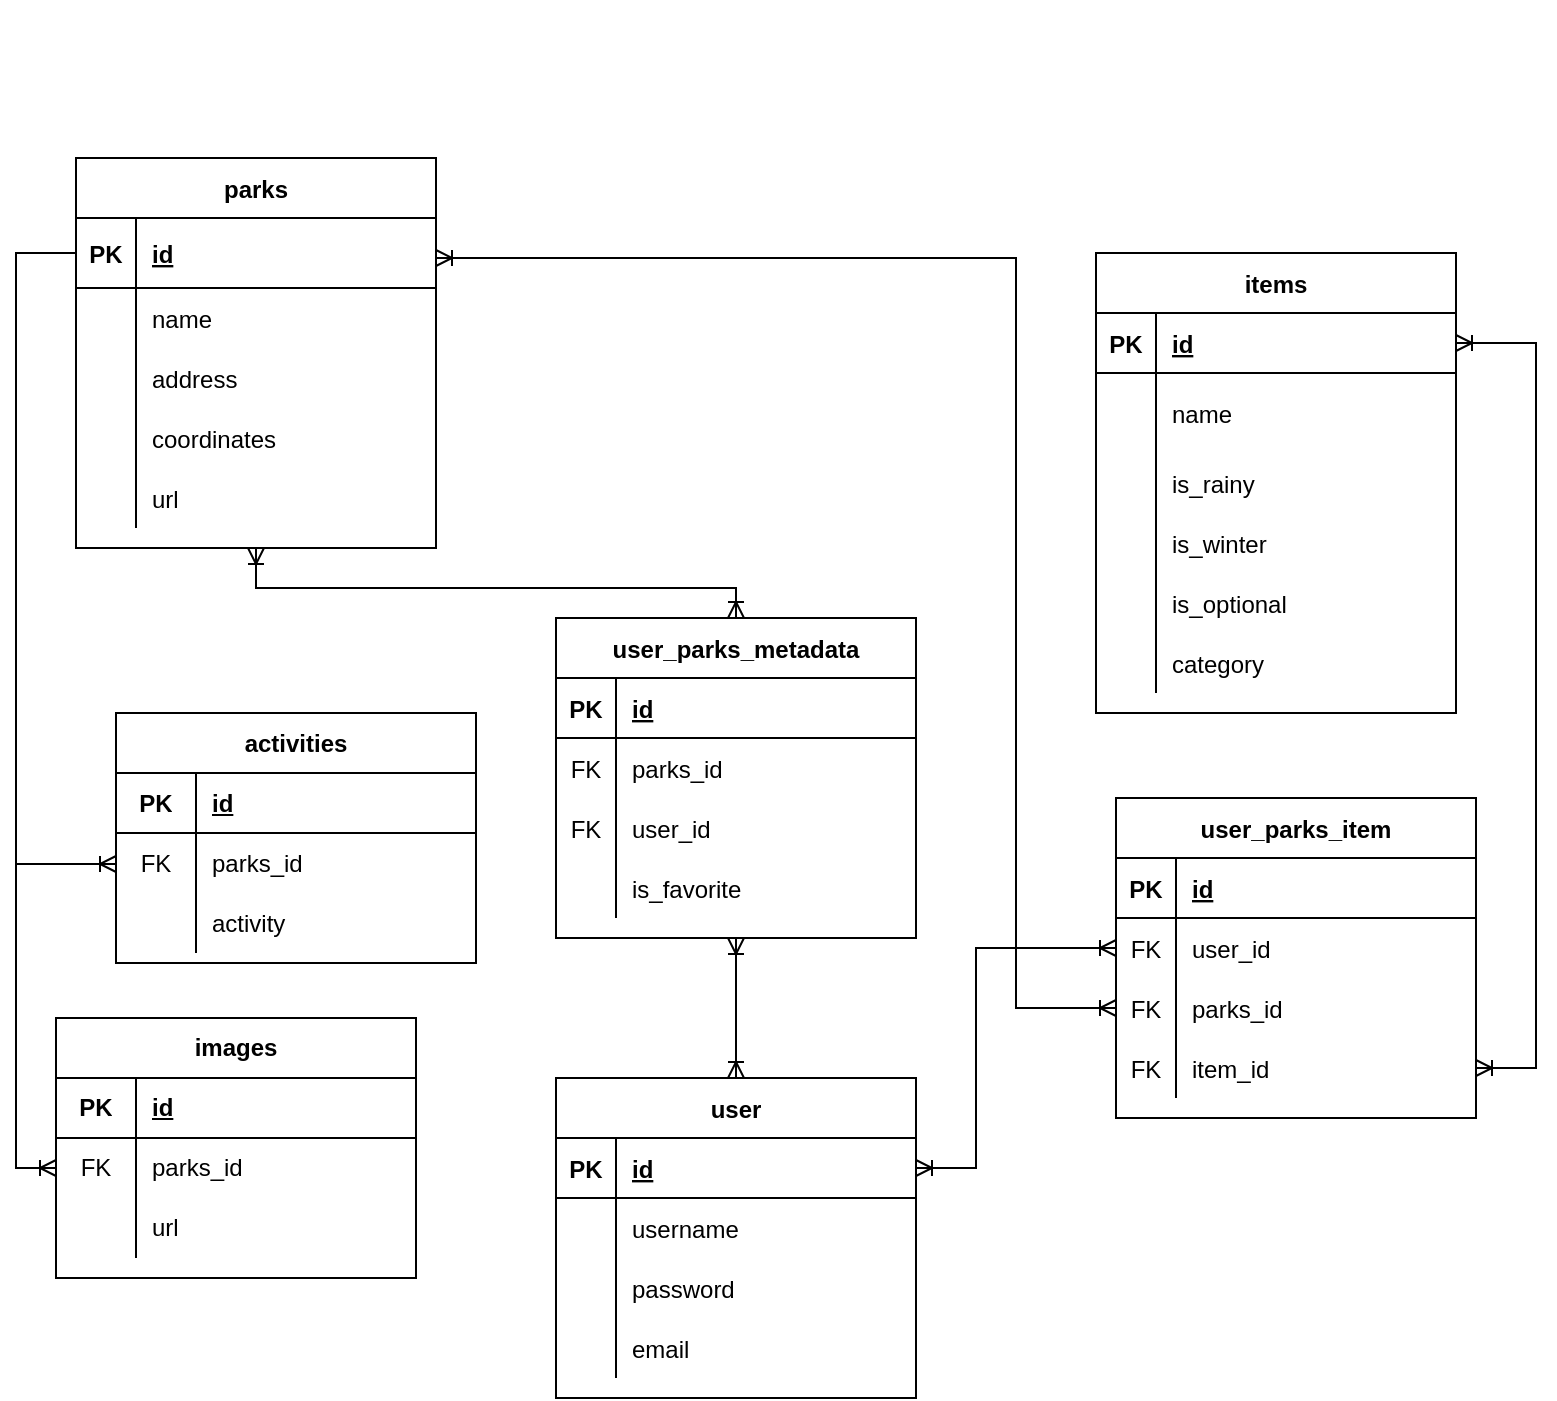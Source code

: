 <mxfile version="13.8.8" type="github">
  <diagram id="12GGfNeHhPVIMD7gljwy" name="Page-1">
    <mxGraphModel dx="830" dy="639" grid="1" gridSize="10" guides="1" tooltips="1" connect="1" arrows="1" fold="1" page="1" pageScale="1" pageWidth="850" pageHeight="1100" math="0" shadow="0">
      <root>
        <mxCell id="0" />
        <mxCell id="1" parent="0" />
        <mxCell id="UNrpaoLpogAdEHULCdWn-1" value="items" style="shape=table;startSize=30;container=1;collapsible=1;childLayout=tableLayout;fixedRows=1;rowLines=0;fontStyle=1;align=center;resizeLast=1;" parent="1" vertex="1">
          <mxGeometry x="590" y="157.5" width="180" height="230" as="geometry" />
        </mxCell>
        <mxCell id="UNrpaoLpogAdEHULCdWn-2" value="" style="shape=partialRectangle;collapsible=0;dropTarget=0;pointerEvents=0;fillColor=none;top=0;left=0;bottom=1;right=0;points=[[0,0.5],[1,0.5]];portConstraint=eastwest;" parent="UNrpaoLpogAdEHULCdWn-1" vertex="1">
          <mxGeometry y="30" width="180" height="30" as="geometry" />
        </mxCell>
        <mxCell id="UNrpaoLpogAdEHULCdWn-3" value="PK" style="shape=partialRectangle;connectable=0;fillColor=none;top=0;left=0;bottom=0;right=0;fontStyle=1;overflow=hidden;" parent="UNrpaoLpogAdEHULCdWn-2" vertex="1">
          <mxGeometry width="30" height="30" as="geometry" />
        </mxCell>
        <mxCell id="UNrpaoLpogAdEHULCdWn-4" value="id" style="shape=partialRectangle;connectable=0;fillColor=none;top=0;left=0;bottom=0;right=0;align=left;spacingLeft=6;fontStyle=5;overflow=hidden;" parent="UNrpaoLpogAdEHULCdWn-2" vertex="1">
          <mxGeometry x="30" width="150" height="30" as="geometry" />
        </mxCell>
        <mxCell id="UNrpaoLpogAdEHULCdWn-5" value="" style="shape=partialRectangle;collapsible=0;dropTarget=0;pointerEvents=0;fillColor=none;top=0;left=0;bottom=0;right=0;points=[[0,0.5],[1,0.5]];portConstraint=eastwest;" parent="UNrpaoLpogAdEHULCdWn-1" vertex="1">
          <mxGeometry y="60" width="180" height="40" as="geometry" />
        </mxCell>
        <mxCell id="UNrpaoLpogAdEHULCdWn-6" value="" style="shape=partialRectangle;connectable=0;fillColor=none;top=0;left=0;bottom=0;right=0;editable=1;overflow=hidden;" parent="UNrpaoLpogAdEHULCdWn-5" vertex="1">
          <mxGeometry width="30" height="40" as="geometry" />
        </mxCell>
        <mxCell id="UNrpaoLpogAdEHULCdWn-7" value="name" style="shape=partialRectangle;connectable=0;fillColor=none;top=0;left=0;bottom=0;right=0;align=left;spacingLeft=6;overflow=hidden;" parent="UNrpaoLpogAdEHULCdWn-5" vertex="1">
          <mxGeometry x="30" width="150" height="40" as="geometry" />
        </mxCell>
        <mxCell id="UNrpaoLpogAdEHULCdWn-8" value="" style="shape=partialRectangle;collapsible=0;dropTarget=0;pointerEvents=0;fillColor=none;top=0;left=0;bottom=0;right=0;points=[[0,0.5],[1,0.5]];portConstraint=eastwest;" parent="UNrpaoLpogAdEHULCdWn-1" vertex="1">
          <mxGeometry y="100" width="180" height="30" as="geometry" />
        </mxCell>
        <mxCell id="UNrpaoLpogAdEHULCdWn-9" value="" style="shape=partialRectangle;connectable=0;fillColor=none;top=0;left=0;bottom=0;right=0;editable=1;overflow=hidden;" parent="UNrpaoLpogAdEHULCdWn-8" vertex="1">
          <mxGeometry width="30" height="30" as="geometry" />
        </mxCell>
        <mxCell id="UNrpaoLpogAdEHULCdWn-10" value="is_rainy" style="shape=partialRectangle;connectable=0;fillColor=none;top=0;left=0;bottom=0;right=0;align=left;spacingLeft=6;overflow=hidden;" parent="UNrpaoLpogAdEHULCdWn-8" vertex="1">
          <mxGeometry x="30" width="150" height="30" as="geometry" />
        </mxCell>
        <mxCell id="UNrpaoLpogAdEHULCdWn-11" value="" style="shape=partialRectangle;collapsible=0;dropTarget=0;pointerEvents=0;fillColor=none;top=0;left=0;bottom=0;right=0;points=[[0,0.5],[1,0.5]];portConstraint=eastwest;" parent="UNrpaoLpogAdEHULCdWn-1" vertex="1">
          <mxGeometry y="130" width="180" height="30" as="geometry" />
        </mxCell>
        <mxCell id="UNrpaoLpogAdEHULCdWn-12" value="" style="shape=partialRectangle;connectable=0;fillColor=none;top=0;left=0;bottom=0;right=0;editable=1;overflow=hidden;" parent="UNrpaoLpogAdEHULCdWn-11" vertex="1">
          <mxGeometry width="30" height="30" as="geometry" />
        </mxCell>
        <mxCell id="UNrpaoLpogAdEHULCdWn-13" value="is_winter" style="shape=partialRectangle;connectable=0;fillColor=none;top=0;left=0;bottom=0;right=0;align=left;spacingLeft=6;overflow=hidden;" parent="UNrpaoLpogAdEHULCdWn-11" vertex="1">
          <mxGeometry x="30" width="150" height="30" as="geometry" />
        </mxCell>
        <mxCell id="UNrpaoLpogAdEHULCdWn-56" style="shape=partialRectangle;collapsible=0;dropTarget=0;pointerEvents=0;fillColor=none;top=0;left=0;bottom=0;right=0;points=[[0,0.5],[1,0.5]];portConstraint=eastwest;" parent="UNrpaoLpogAdEHULCdWn-1" vertex="1">
          <mxGeometry y="160" width="180" height="30" as="geometry" />
        </mxCell>
        <mxCell id="UNrpaoLpogAdEHULCdWn-57" style="shape=partialRectangle;connectable=0;fillColor=none;top=0;left=0;bottom=0;right=0;editable=1;overflow=hidden;" parent="UNrpaoLpogAdEHULCdWn-56" vertex="1">
          <mxGeometry width="30" height="30" as="geometry" />
        </mxCell>
        <mxCell id="UNrpaoLpogAdEHULCdWn-58" value="is_optional" style="shape=partialRectangle;connectable=0;fillColor=none;top=0;left=0;bottom=0;right=0;align=left;spacingLeft=6;overflow=hidden;" parent="UNrpaoLpogAdEHULCdWn-56" vertex="1">
          <mxGeometry x="30" width="150" height="30" as="geometry" />
        </mxCell>
        <mxCell id="UNrpaoLpogAdEHULCdWn-64" style="shape=partialRectangle;collapsible=0;dropTarget=0;pointerEvents=0;fillColor=none;top=0;left=0;bottom=0;right=0;points=[[0,0.5],[1,0.5]];portConstraint=eastwest;" parent="UNrpaoLpogAdEHULCdWn-1" vertex="1">
          <mxGeometry y="190" width="180" height="30" as="geometry" />
        </mxCell>
        <mxCell id="UNrpaoLpogAdEHULCdWn-65" style="shape=partialRectangle;connectable=0;fillColor=none;top=0;left=0;bottom=0;right=0;editable=1;overflow=hidden;" parent="UNrpaoLpogAdEHULCdWn-64" vertex="1">
          <mxGeometry width="30" height="30" as="geometry" />
        </mxCell>
        <mxCell id="UNrpaoLpogAdEHULCdWn-66" value="category" style="shape=partialRectangle;connectable=0;fillColor=none;top=0;left=0;bottom=0;right=0;align=left;spacingLeft=6;overflow=hidden;" parent="UNrpaoLpogAdEHULCdWn-64" vertex="1">
          <mxGeometry x="30" width="150" height="30" as="geometry" />
        </mxCell>
        <mxCell id="UNrpaoLpogAdEHULCdWn-14" value="parks" style="shape=table;startSize=30;container=1;collapsible=1;childLayout=tableLayout;fixedRows=1;rowLines=0;fontStyle=1;align=center;resizeLast=1;" parent="1" vertex="1">
          <mxGeometry x="80" y="110" width="180" height="195" as="geometry" />
        </mxCell>
        <mxCell id="UNrpaoLpogAdEHULCdWn-15" value="" style="shape=partialRectangle;collapsible=0;dropTarget=0;pointerEvents=0;fillColor=none;top=0;left=0;bottom=1;right=0;points=[[0,0.5],[1,0.5]];portConstraint=eastwest;" parent="UNrpaoLpogAdEHULCdWn-14" vertex="1">
          <mxGeometry y="30" width="180" height="35" as="geometry" />
        </mxCell>
        <mxCell id="UNrpaoLpogAdEHULCdWn-16" value="PK" style="shape=partialRectangle;connectable=0;fillColor=none;top=0;left=0;bottom=0;right=0;fontStyle=1;overflow=hidden;" parent="UNrpaoLpogAdEHULCdWn-15" vertex="1">
          <mxGeometry width="30" height="35" as="geometry" />
        </mxCell>
        <mxCell id="UNrpaoLpogAdEHULCdWn-17" value="id" style="shape=partialRectangle;connectable=0;fillColor=none;top=0;left=0;bottom=0;right=0;align=left;spacingLeft=6;fontStyle=5;overflow=hidden;" parent="UNrpaoLpogAdEHULCdWn-15" vertex="1">
          <mxGeometry x="30" width="150" height="35" as="geometry" />
        </mxCell>
        <mxCell id="UNrpaoLpogAdEHULCdWn-18" value="" style="shape=partialRectangle;collapsible=0;dropTarget=0;pointerEvents=0;fillColor=none;top=0;left=0;bottom=0;right=0;points=[[0,0.5],[1,0.5]];portConstraint=eastwest;" parent="UNrpaoLpogAdEHULCdWn-14" vertex="1">
          <mxGeometry y="65" width="180" height="30" as="geometry" />
        </mxCell>
        <mxCell id="UNrpaoLpogAdEHULCdWn-19" value="" style="shape=partialRectangle;connectable=0;fillColor=none;top=0;left=0;bottom=0;right=0;editable=1;overflow=hidden;" parent="UNrpaoLpogAdEHULCdWn-18" vertex="1">
          <mxGeometry width="30" height="30" as="geometry" />
        </mxCell>
        <mxCell id="UNrpaoLpogAdEHULCdWn-20" value="name" style="shape=partialRectangle;connectable=0;fillColor=none;top=0;left=0;bottom=0;right=0;align=left;spacingLeft=6;overflow=hidden;" parent="UNrpaoLpogAdEHULCdWn-18" vertex="1">
          <mxGeometry x="30" width="150" height="30" as="geometry" />
        </mxCell>
        <mxCell id="UNrpaoLpogAdEHULCdWn-24" value="" style="shape=partialRectangle;collapsible=0;dropTarget=0;pointerEvents=0;fillColor=none;top=0;left=0;bottom=0;right=0;points=[[0,0.5],[1,0.5]];portConstraint=eastwest;" parent="UNrpaoLpogAdEHULCdWn-14" vertex="1">
          <mxGeometry y="95" width="180" height="30" as="geometry" />
        </mxCell>
        <mxCell id="UNrpaoLpogAdEHULCdWn-25" value="" style="shape=partialRectangle;connectable=0;fillColor=none;top=0;left=0;bottom=0;right=0;editable=1;overflow=hidden;" parent="UNrpaoLpogAdEHULCdWn-24" vertex="1">
          <mxGeometry width="30" height="30" as="geometry" />
        </mxCell>
        <mxCell id="UNrpaoLpogAdEHULCdWn-26" value="address" style="shape=partialRectangle;connectable=0;fillColor=none;top=0;left=0;bottom=0;right=0;align=left;spacingLeft=6;overflow=hidden;" parent="UNrpaoLpogAdEHULCdWn-24" vertex="1">
          <mxGeometry x="30" width="150" height="30" as="geometry" />
        </mxCell>
        <mxCell id="UNrpaoLpogAdEHULCdWn-21" value="" style="shape=partialRectangle;collapsible=0;dropTarget=0;pointerEvents=0;fillColor=none;top=0;left=0;bottom=0;right=0;points=[[0,0.5],[1,0.5]];portConstraint=eastwest;" parent="UNrpaoLpogAdEHULCdWn-14" vertex="1">
          <mxGeometry y="125" width="180" height="30" as="geometry" />
        </mxCell>
        <mxCell id="UNrpaoLpogAdEHULCdWn-22" value="" style="shape=partialRectangle;connectable=0;fillColor=none;top=0;left=0;bottom=0;right=0;editable=1;overflow=hidden;" parent="UNrpaoLpogAdEHULCdWn-21" vertex="1">
          <mxGeometry width="30" height="30" as="geometry" />
        </mxCell>
        <mxCell id="UNrpaoLpogAdEHULCdWn-23" value="coordinates" style="shape=partialRectangle;connectable=0;fillColor=none;top=0;left=0;bottom=0;right=0;align=left;spacingLeft=6;overflow=hidden;" parent="UNrpaoLpogAdEHULCdWn-21" vertex="1">
          <mxGeometry x="30" width="150" height="30" as="geometry" />
        </mxCell>
        <mxCell id="fAz3oL-in7NJ0OAnLP3F-27" style="shape=partialRectangle;collapsible=0;dropTarget=0;pointerEvents=0;fillColor=none;top=0;left=0;bottom=0;right=0;points=[[0,0.5],[1,0.5]];portConstraint=eastwest;" vertex="1" parent="UNrpaoLpogAdEHULCdWn-14">
          <mxGeometry y="155" width="180" height="30" as="geometry" />
        </mxCell>
        <mxCell id="fAz3oL-in7NJ0OAnLP3F-28" style="shape=partialRectangle;connectable=0;fillColor=none;top=0;left=0;bottom=0;right=0;editable=1;overflow=hidden;" vertex="1" parent="fAz3oL-in7NJ0OAnLP3F-27">
          <mxGeometry width="30" height="30" as="geometry" />
        </mxCell>
        <mxCell id="fAz3oL-in7NJ0OAnLP3F-29" value="url" style="shape=partialRectangle;connectable=0;fillColor=none;top=0;left=0;bottom=0;right=0;align=left;spacingLeft=6;overflow=hidden;" vertex="1" parent="fAz3oL-in7NJ0OAnLP3F-27">
          <mxGeometry x="30" width="150" height="30" as="geometry" />
        </mxCell>
        <mxCell id="UNrpaoLpogAdEHULCdWn-63" style="edgeStyle=orthogonalEdgeStyle;rounded=0;orthogonalLoop=1;jettySize=auto;html=1;exitX=0.5;exitY=1;exitDx=0;exitDy=0;startArrow=ERoneToMany;startFill=0;endArrow=ERoneToMany;endFill=0;" parent="1" edge="1">
          <mxGeometry relative="1" as="geometry">
            <mxPoint x="335" y="40" as="sourcePoint" />
            <mxPoint x="335" y="40" as="targetPoint" />
          </mxGeometry>
        </mxCell>
        <mxCell id="UNrpaoLpogAdEHULCdWn-122" style="edgeStyle=orthogonalEdgeStyle;rounded=0;orthogonalLoop=1;jettySize=auto;html=1;exitX=0.5;exitY=0;exitDx=0;exitDy=0;entryX=0.5;entryY=1;entryDx=0;entryDy=0;startArrow=ERoneToMany;startFill=0;endArrow=ERoneToMany;endFill=0;" parent="1" source="UNrpaoLpogAdEHULCdWn-95" target="UNrpaoLpogAdEHULCdWn-108" edge="1">
          <mxGeometry relative="1" as="geometry">
            <Array as="points">
              <mxPoint x="410" y="510" />
              <mxPoint x="410" y="510" />
            </Array>
          </mxGeometry>
        </mxCell>
        <mxCell id="UNrpaoLpogAdEHULCdWn-95" value="user" style="shape=table;startSize=30;container=1;collapsible=1;childLayout=tableLayout;fixedRows=1;rowLines=0;fontStyle=1;align=center;resizeLast=1;" parent="1" vertex="1">
          <mxGeometry x="320" y="570" width="180" height="160" as="geometry" />
        </mxCell>
        <mxCell id="UNrpaoLpogAdEHULCdWn-96" value="" style="shape=partialRectangle;collapsible=0;dropTarget=0;pointerEvents=0;fillColor=none;top=0;left=0;bottom=1;right=0;points=[[0,0.5],[1,0.5]];portConstraint=eastwest;" parent="UNrpaoLpogAdEHULCdWn-95" vertex="1">
          <mxGeometry y="30" width="180" height="30" as="geometry" />
        </mxCell>
        <mxCell id="UNrpaoLpogAdEHULCdWn-97" value="PK" style="shape=partialRectangle;connectable=0;fillColor=none;top=0;left=0;bottom=0;right=0;fontStyle=1;overflow=hidden;" parent="UNrpaoLpogAdEHULCdWn-96" vertex="1">
          <mxGeometry width="30" height="30" as="geometry" />
        </mxCell>
        <mxCell id="UNrpaoLpogAdEHULCdWn-98" value="id" style="shape=partialRectangle;connectable=0;fillColor=none;top=0;left=0;bottom=0;right=0;align=left;spacingLeft=6;fontStyle=5;overflow=hidden;" parent="UNrpaoLpogAdEHULCdWn-96" vertex="1">
          <mxGeometry x="30" width="150" height="30" as="geometry" />
        </mxCell>
        <mxCell id="UNrpaoLpogAdEHULCdWn-99" value="" style="shape=partialRectangle;collapsible=0;dropTarget=0;pointerEvents=0;fillColor=none;top=0;left=0;bottom=0;right=0;points=[[0,0.5],[1,0.5]];portConstraint=eastwest;" parent="UNrpaoLpogAdEHULCdWn-95" vertex="1">
          <mxGeometry y="60" width="180" height="30" as="geometry" />
        </mxCell>
        <mxCell id="UNrpaoLpogAdEHULCdWn-100" value="" style="shape=partialRectangle;connectable=0;fillColor=none;top=0;left=0;bottom=0;right=0;editable=1;overflow=hidden;" parent="UNrpaoLpogAdEHULCdWn-99" vertex="1">
          <mxGeometry width="30" height="30" as="geometry" />
        </mxCell>
        <mxCell id="UNrpaoLpogAdEHULCdWn-101" value="username" style="shape=partialRectangle;connectable=0;fillColor=none;top=0;left=0;bottom=0;right=0;align=left;spacingLeft=6;overflow=hidden;" parent="UNrpaoLpogAdEHULCdWn-99" vertex="1">
          <mxGeometry x="30" width="150" height="30" as="geometry" />
        </mxCell>
        <mxCell id="UNrpaoLpogAdEHULCdWn-102" value="" style="shape=partialRectangle;collapsible=0;dropTarget=0;pointerEvents=0;fillColor=none;top=0;left=0;bottom=0;right=0;points=[[0,0.5],[1,0.5]];portConstraint=eastwest;" parent="UNrpaoLpogAdEHULCdWn-95" vertex="1">
          <mxGeometry y="90" width="180" height="30" as="geometry" />
        </mxCell>
        <mxCell id="UNrpaoLpogAdEHULCdWn-103" value="" style="shape=partialRectangle;connectable=0;fillColor=none;top=0;left=0;bottom=0;right=0;editable=1;overflow=hidden;" parent="UNrpaoLpogAdEHULCdWn-102" vertex="1">
          <mxGeometry width="30" height="30" as="geometry" />
        </mxCell>
        <mxCell id="UNrpaoLpogAdEHULCdWn-104" value="password" style="shape=partialRectangle;connectable=0;fillColor=none;top=0;left=0;bottom=0;right=0;align=left;spacingLeft=6;overflow=hidden;" parent="UNrpaoLpogAdEHULCdWn-102" vertex="1">
          <mxGeometry x="30" width="150" height="30" as="geometry" />
        </mxCell>
        <mxCell id="fAz3oL-in7NJ0OAnLP3F-30" style="shape=partialRectangle;collapsible=0;dropTarget=0;pointerEvents=0;fillColor=none;top=0;left=0;bottom=0;right=0;points=[[0,0.5],[1,0.5]];portConstraint=eastwest;" vertex="1" parent="UNrpaoLpogAdEHULCdWn-95">
          <mxGeometry y="120" width="180" height="30" as="geometry" />
        </mxCell>
        <mxCell id="fAz3oL-in7NJ0OAnLP3F-31" style="shape=partialRectangle;connectable=0;fillColor=none;top=0;left=0;bottom=0;right=0;editable=1;overflow=hidden;" vertex="1" parent="fAz3oL-in7NJ0OAnLP3F-30">
          <mxGeometry width="30" height="30" as="geometry" />
        </mxCell>
        <mxCell id="fAz3oL-in7NJ0OAnLP3F-32" value="email" style="shape=partialRectangle;connectable=0;fillColor=none;top=0;left=0;bottom=0;right=0;align=left;spacingLeft=6;overflow=hidden;" vertex="1" parent="fAz3oL-in7NJ0OAnLP3F-30">
          <mxGeometry x="30" width="150" height="30" as="geometry" />
        </mxCell>
        <mxCell id="UNrpaoLpogAdEHULCdWn-121" style="edgeStyle=orthogonalEdgeStyle;rounded=0;orthogonalLoop=1;jettySize=auto;html=1;exitX=0.5;exitY=0;exitDx=0;exitDy=0;entryX=0.5;entryY=1;entryDx=0;entryDy=0;startArrow=ERoneToMany;startFill=0;endArrow=ERoneToMany;endFill=0;" parent="1" source="UNrpaoLpogAdEHULCdWn-108" target="UNrpaoLpogAdEHULCdWn-14" edge="1">
          <mxGeometry relative="1" as="geometry">
            <Array as="points">
              <mxPoint x="410" y="325" />
              <mxPoint x="170" y="325" />
            </Array>
          </mxGeometry>
        </mxCell>
        <mxCell id="UNrpaoLpogAdEHULCdWn-108" value="user_parks_metadata" style="shape=table;startSize=30;container=1;collapsible=1;childLayout=tableLayout;fixedRows=1;rowLines=0;fontStyle=1;align=center;resizeLast=1;" parent="1" vertex="1">
          <mxGeometry x="320" y="340" width="180" height="160" as="geometry" />
        </mxCell>
        <mxCell id="UNrpaoLpogAdEHULCdWn-109" value="" style="shape=partialRectangle;collapsible=0;dropTarget=0;pointerEvents=0;fillColor=none;top=0;left=0;bottom=1;right=0;points=[[0,0.5],[1,0.5]];portConstraint=eastwest;" parent="UNrpaoLpogAdEHULCdWn-108" vertex="1">
          <mxGeometry y="30" width="180" height="30" as="geometry" />
        </mxCell>
        <mxCell id="UNrpaoLpogAdEHULCdWn-110" value="PK" style="shape=partialRectangle;connectable=0;fillColor=none;top=0;left=0;bottom=0;right=0;fontStyle=1;overflow=hidden;" parent="UNrpaoLpogAdEHULCdWn-109" vertex="1">
          <mxGeometry width="30" height="30" as="geometry" />
        </mxCell>
        <mxCell id="UNrpaoLpogAdEHULCdWn-111" value="id" style="shape=partialRectangle;connectable=0;fillColor=none;top=0;left=0;bottom=0;right=0;align=left;spacingLeft=6;fontStyle=5;overflow=hidden;" parent="UNrpaoLpogAdEHULCdWn-109" vertex="1">
          <mxGeometry x="30" width="150" height="30" as="geometry" />
        </mxCell>
        <mxCell id="UNrpaoLpogAdEHULCdWn-112" value="" style="shape=partialRectangle;collapsible=0;dropTarget=0;pointerEvents=0;fillColor=none;top=0;left=0;bottom=0;right=0;points=[[0,0.5],[1,0.5]];portConstraint=eastwest;" parent="UNrpaoLpogAdEHULCdWn-108" vertex="1">
          <mxGeometry y="60" width="180" height="30" as="geometry" />
        </mxCell>
        <mxCell id="UNrpaoLpogAdEHULCdWn-113" value="FK" style="shape=partialRectangle;connectable=0;fillColor=none;top=0;left=0;bottom=0;right=0;editable=1;overflow=hidden;" parent="UNrpaoLpogAdEHULCdWn-112" vertex="1">
          <mxGeometry width="30" height="30" as="geometry" />
        </mxCell>
        <mxCell id="UNrpaoLpogAdEHULCdWn-114" value="parks_id" style="shape=partialRectangle;connectable=0;fillColor=none;top=0;left=0;bottom=0;right=0;align=left;spacingLeft=6;overflow=hidden;" parent="UNrpaoLpogAdEHULCdWn-112" vertex="1">
          <mxGeometry x="30" width="150" height="30" as="geometry" />
        </mxCell>
        <mxCell id="UNrpaoLpogAdEHULCdWn-115" value="" style="shape=partialRectangle;collapsible=0;dropTarget=0;pointerEvents=0;fillColor=none;top=0;left=0;bottom=0;right=0;points=[[0,0.5],[1,0.5]];portConstraint=eastwest;" parent="UNrpaoLpogAdEHULCdWn-108" vertex="1">
          <mxGeometry y="90" width="180" height="30" as="geometry" />
        </mxCell>
        <mxCell id="UNrpaoLpogAdEHULCdWn-116" value="FK" style="shape=partialRectangle;connectable=0;fillColor=none;top=0;left=0;bottom=0;right=0;editable=1;overflow=hidden;" parent="UNrpaoLpogAdEHULCdWn-115" vertex="1">
          <mxGeometry width="30" height="30" as="geometry" />
        </mxCell>
        <mxCell id="UNrpaoLpogAdEHULCdWn-117" value="user_id" style="shape=partialRectangle;connectable=0;fillColor=none;top=0;left=0;bottom=0;right=0;align=left;spacingLeft=6;overflow=hidden;" parent="UNrpaoLpogAdEHULCdWn-115" vertex="1">
          <mxGeometry x="30" width="150" height="30" as="geometry" />
        </mxCell>
        <mxCell id="UNrpaoLpogAdEHULCdWn-118" value="" style="shape=partialRectangle;collapsible=0;dropTarget=0;pointerEvents=0;fillColor=none;top=0;left=0;bottom=0;right=0;points=[[0,0.5],[1,0.5]];portConstraint=eastwest;" parent="UNrpaoLpogAdEHULCdWn-108" vertex="1">
          <mxGeometry y="120" width="180" height="30" as="geometry" />
        </mxCell>
        <mxCell id="UNrpaoLpogAdEHULCdWn-119" value="" style="shape=partialRectangle;connectable=0;fillColor=none;top=0;left=0;bottom=0;right=0;editable=1;overflow=hidden;" parent="UNrpaoLpogAdEHULCdWn-118" vertex="1">
          <mxGeometry width="30" height="30" as="geometry" />
        </mxCell>
        <mxCell id="UNrpaoLpogAdEHULCdWn-120" value="is_favorite" style="shape=partialRectangle;connectable=0;fillColor=none;top=0;left=0;bottom=0;right=0;align=left;spacingLeft=6;overflow=hidden;" parent="UNrpaoLpogAdEHULCdWn-118" vertex="1">
          <mxGeometry x="30" width="150" height="30" as="geometry" />
        </mxCell>
        <mxCell id="UNrpaoLpogAdEHULCdWn-123" value="user_parks_item" style="shape=table;startSize=30;container=1;collapsible=1;childLayout=tableLayout;fixedRows=1;rowLines=0;fontStyle=1;align=center;resizeLast=1;" parent="1" vertex="1">
          <mxGeometry x="600" y="430" width="180" height="160" as="geometry" />
        </mxCell>
        <mxCell id="UNrpaoLpogAdEHULCdWn-124" value="" style="shape=partialRectangle;collapsible=0;dropTarget=0;pointerEvents=0;fillColor=none;top=0;left=0;bottom=1;right=0;points=[[0,0.5],[1,0.5]];portConstraint=eastwest;" parent="UNrpaoLpogAdEHULCdWn-123" vertex="1">
          <mxGeometry y="30" width="180" height="30" as="geometry" />
        </mxCell>
        <mxCell id="UNrpaoLpogAdEHULCdWn-125" value="PK" style="shape=partialRectangle;connectable=0;fillColor=none;top=0;left=0;bottom=0;right=0;fontStyle=1;overflow=hidden;" parent="UNrpaoLpogAdEHULCdWn-124" vertex="1">
          <mxGeometry width="30" height="30" as="geometry" />
        </mxCell>
        <mxCell id="UNrpaoLpogAdEHULCdWn-126" value="id" style="shape=partialRectangle;connectable=0;fillColor=none;top=0;left=0;bottom=0;right=0;align=left;spacingLeft=6;fontStyle=5;overflow=hidden;" parent="UNrpaoLpogAdEHULCdWn-124" vertex="1">
          <mxGeometry x="30" width="150" height="30" as="geometry" />
        </mxCell>
        <mxCell id="UNrpaoLpogAdEHULCdWn-127" value="" style="shape=partialRectangle;collapsible=0;dropTarget=0;pointerEvents=0;fillColor=none;top=0;left=0;bottom=0;right=0;points=[[0,0.5],[1,0.5]];portConstraint=eastwest;" parent="UNrpaoLpogAdEHULCdWn-123" vertex="1">
          <mxGeometry y="60" width="180" height="30" as="geometry" />
        </mxCell>
        <mxCell id="UNrpaoLpogAdEHULCdWn-128" value="FK" style="shape=partialRectangle;connectable=0;fillColor=none;top=0;left=0;bottom=0;right=0;editable=1;overflow=hidden;" parent="UNrpaoLpogAdEHULCdWn-127" vertex="1">
          <mxGeometry width="30" height="30" as="geometry" />
        </mxCell>
        <mxCell id="UNrpaoLpogAdEHULCdWn-129" value="user_id" style="shape=partialRectangle;connectable=0;fillColor=none;top=0;left=0;bottom=0;right=0;align=left;spacingLeft=6;overflow=hidden;" parent="UNrpaoLpogAdEHULCdWn-127" vertex="1">
          <mxGeometry x="30" width="150" height="30" as="geometry" />
        </mxCell>
        <mxCell id="UNrpaoLpogAdEHULCdWn-130" value="" style="shape=partialRectangle;collapsible=0;dropTarget=0;pointerEvents=0;fillColor=none;top=0;left=0;bottom=0;right=0;points=[[0,0.5],[1,0.5]];portConstraint=eastwest;" parent="UNrpaoLpogAdEHULCdWn-123" vertex="1">
          <mxGeometry y="90" width="180" height="30" as="geometry" />
        </mxCell>
        <mxCell id="UNrpaoLpogAdEHULCdWn-131" value="FK" style="shape=partialRectangle;connectable=0;fillColor=none;top=0;left=0;bottom=0;right=0;editable=1;overflow=hidden;" parent="UNrpaoLpogAdEHULCdWn-130" vertex="1">
          <mxGeometry width="30" height="30" as="geometry" />
        </mxCell>
        <mxCell id="UNrpaoLpogAdEHULCdWn-132" value="parks_id" style="shape=partialRectangle;connectable=0;fillColor=none;top=0;left=0;bottom=0;right=0;align=left;spacingLeft=6;overflow=hidden;" parent="UNrpaoLpogAdEHULCdWn-130" vertex="1">
          <mxGeometry x="30" width="150" height="30" as="geometry" />
        </mxCell>
        <mxCell id="UNrpaoLpogAdEHULCdWn-133" value="" style="shape=partialRectangle;collapsible=0;dropTarget=0;pointerEvents=0;fillColor=none;top=0;left=0;bottom=0;right=0;points=[[0,0.5],[1,0.5]];portConstraint=eastwest;" parent="UNrpaoLpogAdEHULCdWn-123" vertex="1">
          <mxGeometry y="120" width="180" height="30" as="geometry" />
        </mxCell>
        <mxCell id="UNrpaoLpogAdEHULCdWn-134" value="FK" style="shape=partialRectangle;connectable=0;fillColor=none;top=0;left=0;bottom=0;right=0;editable=1;overflow=hidden;" parent="UNrpaoLpogAdEHULCdWn-133" vertex="1">
          <mxGeometry width="30" height="30" as="geometry" />
        </mxCell>
        <mxCell id="UNrpaoLpogAdEHULCdWn-135" value="item_id" style="shape=partialRectangle;connectable=0;fillColor=none;top=0;left=0;bottom=0;right=0;align=left;spacingLeft=6;overflow=hidden;" parent="UNrpaoLpogAdEHULCdWn-133" vertex="1">
          <mxGeometry x="30" width="150" height="30" as="geometry" />
        </mxCell>
        <mxCell id="UNrpaoLpogAdEHULCdWn-136" style="edgeStyle=orthogonalEdgeStyle;rounded=0;orthogonalLoop=1;jettySize=auto;html=1;exitX=1;exitY=0.5;exitDx=0;exitDy=0;entryX=1;entryY=0.5;entryDx=0;entryDy=0;startArrow=ERoneToMany;startFill=0;endArrow=ERoneToMany;endFill=0;" parent="1" source="UNrpaoLpogAdEHULCdWn-133" target="UNrpaoLpogAdEHULCdWn-2" edge="1">
          <mxGeometry relative="1" as="geometry">
            <Array as="points">
              <mxPoint x="810" y="565" />
              <mxPoint x="810" y="203" />
            </Array>
          </mxGeometry>
        </mxCell>
        <mxCell id="UNrpaoLpogAdEHULCdWn-137" style="edgeStyle=orthogonalEdgeStyle;rounded=0;orthogonalLoop=1;jettySize=auto;html=1;startArrow=ERoneToMany;startFill=0;endArrow=ERoneToMany;endFill=0;entryX=0;entryY=0.5;entryDx=0;entryDy=0;" parent="1" source="UNrpaoLpogAdEHULCdWn-14" target="UNrpaoLpogAdEHULCdWn-130" edge="1">
          <mxGeometry relative="1" as="geometry">
            <Array as="points">
              <mxPoint x="550" y="160" />
              <mxPoint x="550" y="535" />
            </Array>
            <mxPoint x="300" y="136" as="sourcePoint" />
          </mxGeometry>
        </mxCell>
        <mxCell id="UNrpaoLpogAdEHULCdWn-138" style="edgeStyle=orthogonalEdgeStyle;rounded=0;orthogonalLoop=1;jettySize=auto;html=1;exitX=0;exitY=0.5;exitDx=0;exitDy=0;entryX=1;entryY=0.5;entryDx=0;entryDy=0;startArrow=ERoneToMany;startFill=0;endArrow=ERoneToMany;endFill=0;" parent="1" source="UNrpaoLpogAdEHULCdWn-127" target="UNrpaoLpogAdEHULCdWn-96" edge="1">
          <mxGeometry relative="1" as="geometry">
            <Array as="points">
              <mxPoint x="530" y="505" />
              <mxPoint x="530" y="615" />
            </Array>
          </mxGeometry>
        </mxCell>
        <mxCell id="fAz3oL-in7NJ0OAnLP3F-1" value="activities" style="shape=table;html=1;whiteSpace=wrap;startSize=30;container=1;collapsible=0;childLayout=tableLayout;fixedRows=1;rowLines=0;fontStyle=1;align=center;" vertex="1" parent="1">
          <mxGeometry x="100" y="387.5" width="180" height="125" as="geometry" />
        </mxCell>
        <mxCell id="fAz3oL-in7NJ0OAnLP3F-2" value="" style="shape=partialRectangle;html=1;whiteSpace=wrap;collapsible=0;dropTarget=0;pointerEvents=0;fillColor=none;top=0;left=0;bottom=1;right=0;points=[[0,0.5],[1,0.5]];portConstraint=eastwest;" vertex="1" parent="fAz3oL-in7NJ0OAnLP3F-1">
          <mxGeometry y="30" width="180" height="30" as="geometry" />
        </mxCell>
        <mxCell id="fAz3oL-in7NJ0OAnLP3F-3" value="&lt;b&gt;PK&lt;/b&gt;" style="shape=partialRectangle;html=1;whiteSpace=wrap;connectable=0;fillColor=none;top=0;left=0;bottom=0;right=0;overflow=hidden;" vertex="1" parent="fAz3oL-in7NJ0OAnLP3F-2">
          <mxGeometry width="40" height="30" as="geometry" />
        </mxCell>
        <mxCell id="fAz3oL-in7NJ0OAnLP3F-4" value="id" style="shape=partialRectangle;html=1;whiteSpace=wrap;connectable=0;fillColor=none;top=0;left=0;bottom=0;right=0;align=left;spacingLeft=6;overflow=hidden;fontStyle=5" vertex="1" parent="fAz3oL-in7NJ0OAnLP3F-2">
          <mxGeometry x="40" width="140" height="30" as="geometry" />
        </mxCell>
        <mxCell id="fAz3oL-in7NJ0OAnLP3F-5" value="" style="shape=partialRectangle;html=1;whiteSpace=wrap;collapsible=0;dropTarget=0;pointerEvents=0;fillColor=none;top=0;left=0;bottom=0;right=0;points=[[0,0.5],[1,0.5]];portConstraint=eastwest;" vertex="1" parent="fAz3oL-in7NJ0OAnLP3F-1">
          <mxGeometry y="60" width="180" height="30" as="geometry" />
        </mxCell>
        <mxCell id="fAz3oL-in7NJ0OAnLP3F-6" value="FK" style="shape=partialRectangle;html=1;whiteSpace=wrap;connectable=0;fillColor=none;top=0;left=0;bottom=0;right=0;overflow=hidden;" vertex="1" parent="fAz3oL-in7NJ0OAnLP3F-5">
          <mxGeometry width="40" height="30" as="geometry" />
        </mxCell>
        <mxCell id="fAz3oL-in7NJ0OAnLP3F-7" value="parks_id" style="shape=partialRectangle;html=1;whiteSpace=wrap;connectable=0;fillColor=none;top=0;left=0;bottom=0;right=0;align=left;spacingLeft=6;overflow=hidden;" vertex="1" parent="fAz3oL-in7NJ0OAnLP3F-5">
          <mxGeometry x="40" width="140" height="30" as="geometry" />
        </mxCell>
        <mxCell id="fAz3oL-in7NJ0OAnLP3F-8" value="" style="shape=partialRectangle;html=1;whiteSpace=wrap;collapsible=0;dropTarget=0;pointerEvents=0;fillColor=none;top=0;left=0;bottom=0;right=0;points=[[0,0.5],[1,0.5]];portConstraint=eastwest;" vertex="1" parent="fAz3oL-in7NJ0OAnLP3F-1">
          <mxGeometry y="90" width="180" height="30" as="geometry" />
        </mxCell>
        <mxCell id="fAz3oL-in7NJ0OAnLP3F-9" value="" style="shape=partialRectangle;html=1;whiteSpace=wrap;connectable=0;fillColor=none;top=0;left=0;bottom=0;right=0;overflow=hidden;" vertex="1" parent="fAz3oL-in7NJ0OAnLP3F-8">
          <mxGeometry width="40" height="30" as="geometry" />
        </mxCell>
        <mxCell id="fAz3oL-in7NJ0OAnLP3F-10" value="activity" style="shape=partialRectangle;html=1;whiteSpace=wrap;connectable=0;fillColor=none;top=0;left=0;bottom=0;right=0;align=left;spacingLeft=6;overflow=hidden;" vertex="1" parent="fAz3oL-in7NJ0OAnLP3F-8">
          <mxGeometry x="40" width="140" height="30" as="geometry" />
        </mxCell>
        <mxCell id="fAz3oL-in7NJ0OAnLP3F-14" value="images" style="shape=table;html=1;whiteSpace=wrap;startSize=30;container=1;collapsible=0;childLayout=tableLayout;fixedRows=1;rowLines=0;fontStyle=1;align=center;" vertex="1" parent="1">
          <mxGeometry x="70" y="540" width="180" height="130" as="geometry" />
        </mxCell>
        <mxCell id="fAz3oL-in7NJ0OAnLP3F-15" value="" style="shape=partialRectangle;html=1;whiteSpace=wrap;collapsible=0;dropTarget=0;pointerEvents=0;fillColor=none;top=0;left=0;bottom=1;right=0;points=[[0,0.5],[1,0.5]];portConstraint=eastwest;" vertex="1" parent="fAz3oL-in7NJ0OAnLP3F-14">
          <mxGeometry y="30" width="180" height="30" as="geometry" />
        </mxCell>
        <mxCell id="fAz3oL-in7NJ0OAnLP3F-16" value="&lt;b&gt;PK&lt;/b&gt;" style="shape=partialRectangle;html=1;whiteSpace=wrap;connectable=0;fillColor=none;top=0;left=0;bottom=0;right=0;overflow=hidden;" vertex="1" parent="fAz3oL-in7NJ0OAnLP3F-15">
          <mxGeometry width="40" height="30" as="geometry" />
        </mxCell>
        <mxCell id="fAz3oL-in7NJ0OAnLP3F-17" value="&lt;b&gt;&lt;u&gt;id&lt;/u&gt;&lt;/b&gt;" style="shape=partialRectangle;html=1;whiteSpace=wrap;connectable=0;fillColor=none;top=0;left=0;bottom=0;right=0;align=left;spacingLeft=6;overflow=hidden;" vertex="1" parent="fAz3oL-in7NJ0OAnLP3F-15">
          <mxGeometry x="40" width="140" height="30" as="geometry" />
        </mxCell>
        <mxCell id="fAz3oL-in7NJ0OAnLP3F-18" value="" style="shape=partialRectangle;html=1;whiteSpace=wrap;collapsible=0;dropTarget=0;pointerEvents=0;fillColor=none;top=0;left=0;bottom=0;right=0;points=[[0,0.5],[1,0.5]];portConstraint=eastwest;" vertex="1" parent="fAz3oL-in7NJ0OAnLP3F-14">
          <mxGeometry y="60" width="180" height="30" as="geometry" />
        </mxCell>
        <mxCell id="fAz3oL-in7NJ0OAnLP3F-19" value="FK" style="shape=partialRectangle;html=1;whiteSpace=wrap;connectable=0;fillColor=none;top=0;left=0;bottom=0;right=0;overflow=hidden;" vertex="1" parent="fAz3oL-in7NJ0OAnLP3F-18">
          <mxGeometry width="40" height="30" as="geometry" />
        </mxCell>
        <mxCell id="fAz3oL-in7NJ0OAnLP3F-20" value="parks_id" style="shape=partialRectangle;html=1;whiteSpace=wrap;connectable=0;fillColor=none;top=0;left=0;bottom=0;right=0;align=left;spacingLeft=6;overflow=hidden;" vertex="1" parent="fAz3oL-in7NJ0OAnLP3F-18">
          <mxGeometry x="40" width="140" height="30" as="geometry" />
        </mxCell>
        <mxCell id="fAz3oL-in7NJ0OAnLP3F-21" value="" style="shape=partialRectangle;html=1;whiteSpace=wrap;collapsible=0;dropTarget=0;pointerEvents=0;fillColor=none;top=0;left=0;bottom=0;right=0;points=[[0,0.5],[1,0.5]];portConstraint=eastwest;" vertex="1" parent="fAz3oL-in7NJ0OAnLP3F-14">
          <mxGeometry y="90" width="180" height="30" as="geometry" />
        </mxCell>
        <mxCell id="fAz3oL-in7NJ0OAnLP3F-22" value="" style="shape=partialRectangle;html=1;whiteSpace=wrap;connectable=0;fillColor=none;top=0;left=0;bottom=0;right=0;overflow=hidden;" vertex="1" parent="fAz3oL-in7NJ0OAnLP3F-21">
          <mxGeometry width="40" height="30" as="geometry" />
        </mxCell>
        <mxCell id="fAz3oL-in7NJ0OAnLP3F-23" value="url" style="shape=partialRectangle;html=1;whiteSpace=wrap;connectable=0;fillColor=none;top=0;left=0;bottom=0;right=0;align=left;spacingLeft=6;overflow=hidden;" vertex="1" parent="fAz3oL-in7NJ0OAnLP3F-21">
          <mxGeometry x="40" width="140" height="30" as="geometry" />
        </mxCell>
        <mxCell id="fAz3oL-in7NJ0OAnLP3F-25" style="edgeStyle=orthogonalEdgeStyle;rounded=0;orthogonalLoop=1;jettySize=auto;html=1;exitX=0;exitY=0.5;exitDx=0;exitDy=0;endArrow=ERoneToMany;endFill=0;" edge="1" parent="1" source="UNrpaoLpogAdEHULCdWn-15" target="fAz3oL-in7NJ0OAnLP3F-5">
          <mxGeometry relative="1" as="geometry">
            <Array as="points">
              <mxPoint x="50" y="158" />
              <mxPoint x="50" y="463" />
            </Array>
          </mxGeometry>
        </mxCell>
        <mxCell id="fAz3oL-in7NJ0OAnLP3F-26" style="edgeStyle=orthogonalEdgeStyle;rounded=0;orthogonalLoop=1;jettySize=auto;html=1;entryX=0;entryY=0.5;entryDx=0;entryDy=0;endArrow=ERoneToMany;endFill=0;" edge="1" parent="1" source="UNrpaoLpogAdEHULCdWn-15" target="fAz3oL-in7NJ0OAnLP3F-18">
          <mxGeometry relative="1" as="geometry" />
        </mxCell>
      </root>
    </mxGraphModel>
  </diagram>
</mxfile>
